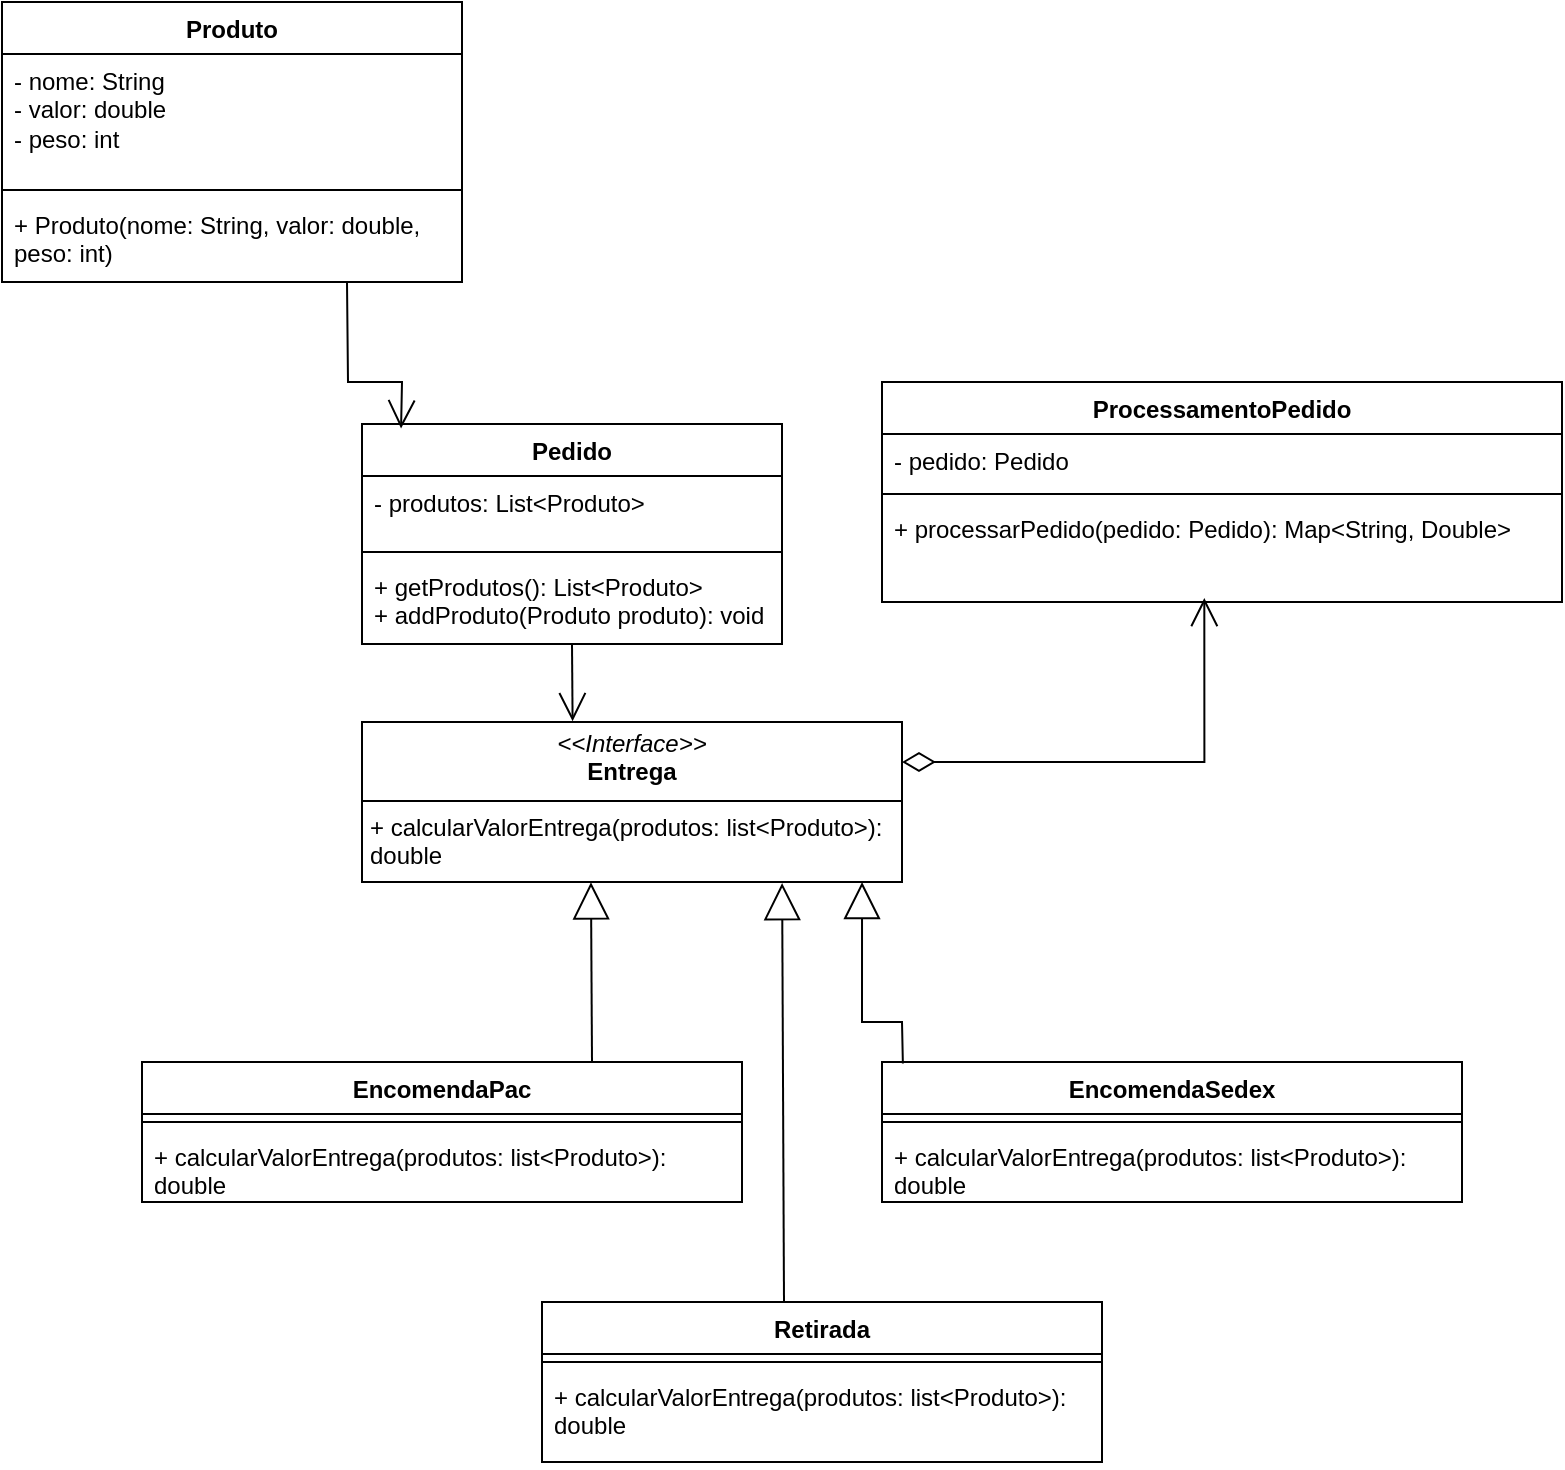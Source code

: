 <mxfile version="26.0.16">
  <diagram name="Página-1" id="5Hepe7qikAxfW_THESNY">
    <mxGraphModel dx="1395" dy="1812" grid="1" gridSize="10" guides="1" tooltips="1" connect="1" arrows="1" fold="1" page="1" pageScale="1" pageWidth="827" pageHeight="1169" math="0" shadow="0">
      <root>
        <mxCell id="0" />
        <mxCell id="1" parent="0" />
        <mxCell id="MhBcHHWA9VbJRby8NYYb-5" value="&lt;p style=&quot;margin:0px;margin-top:4px;text-align:center;&quot;&gt;&lt;i&gt;&amp;lt;&amp;lt;Interface&amp;gt;&amp;gt;&lt;/i&gt;&lt;br&gt;&lt;b&gt;Entrega&lt;/b&gt;&lt;/p&gt;&lt;hr size=&quot;1&quot; style=&quot;border-style:solid;&quot;&gt;&lt;p style=&quot;margin:0px;margin-left:4px;&quot;&gt;+ calcularValorEntrega(produtos: list&amp;lt;Produto&amp;gt;): double&lt;/p&gt;" style="verticalAlign=top;align=left;overflow=fill;html=1;whiteSpace=wrap;" vertex="1" parent="1">
          <mxGeometry x="180" y="320" width="270" height="80" as="geometry" />
        </mxCell>
        <mxCell id="MhBcHHWA9VbJRby8NYYb-6" value="EncomendaPac" style="swimlane;fontStyle=1;align=center;verticalAlign=top;childLayout=stackLayout;horizontal=1;startSize=26;horizontalStack=0;resizeParent=1;resizeParentMax=0;resizeLast=0;collapsible=1;marginBottom=0;whiteSpace=wrap;html=1;" vertex="1" parent="1">
          <mxGeometry x="70" y="490" width="300" height="70" as="geometry" />
        </mxCell>
        <mxCell id="MhBcHHWA9VbJRby8NYYb-8" value="" style="line;strokeWidth=1;fillColor=none;align=left;verticalAlign=middle;spacingTop=-1;spacingLeft=3;spacingRight=3;rotatable=0;labelPosition=right;points=[];portConstraint=eastwest;strokeColor=inherit;" vertex="1" parent="MhBcHHWA9VbJRby8NYYb-6">
          <mxGeometry y="26" width="300" height="8" as="geometry" />
        </mxCell>
        <mxCell id="MhBcHHWA9VbJRby8NYYb-9" value="+ calcularValorEntrega(produtos: list&amp;lt;Produto&amp;gt;): double" style="text;strokeColor=none;fillColor=none;align=left;verticalAlign=top;spacingLeft=4;spacingRight=4;overflow=hidden;rotatable=0;points=[[0,0.5],[1,0.5]];portConstraint=eastwest;whiteSpace=wrap;html=1;" vertex="1" parent="MhBcHHWA9VbJRby8NYYb-6">
          <mxGeometry y="34" width="300" height="36" as="geometry" />
        </mxCell>
        <mxCell id="MhBcHHWA9VbJRby8NYYb-10" value="EncomendaSedex" style="swimlane;fontStyle=1;align=center;verticalAlign=top;childLayout=stackLayout;horizontal=1;startSize=26;horizontalStack=0;resizeParent=1;resizeParentMax=0;resizeLast=0;collapsible=1;marginBottom=0;whiteSpace=wrap;html=1;" vertex="1" parent="1">
          <mxGeometry x="440" y="490" width="290" height="70" as="geometry" />
        </mxCell>
        <mxCell id="MhBcHHWA9VbJRby8NYYb-12" value="" style="line;strokeWidth=1;fillColor=none;align=left;verticalAlign=middle;spacingTop=-1;spacingLeft=3;spacingRight=3;rotatable=0;labelPosition=right;points=[];portConstraint=eastwest;strokeColor=inherit;" vertex="1" parent="MhBcHHWA9VbJRby8NYYb-10">
          <mxGeometry y="26" width="290" height="8" as="geometry" />
        </mxCell>
        <mxCell id="MhBcHHWA9VbJRby8NYYb-13" value="+ calcularValorEntrega(produtos: list&amp;lt;Produto&amp;gt;): double" style="text;strokeColor=none;fillColor=none;align=left;verticalAlign=top;spacingLeft=4;spacingRight=4;overflow=hidden;rotatable=0;points=[[0,0.5],[1,0.5]];portConstraint=eastwest;whiteSpace=wrap;html=1;" vertex="1" parent="MhBcHHWA9VbJRby8NYYb-10">
          <mxGeometry y="34" width="290" height="36" as="geometry" />
        </mxCell>
        <mxCell id="MhBcHHWA9VbJRby8NYYb-14" value="Retirada" style="swimlane;fontStyle=1;align=center;verticalAlign=top;childLayout=stackLayout;horizontal=1;startSize=26;horizontalStack=0;resizeParent=1;resizeParentMax=0;resizeLast=0;collapsible=1;marginBottom=0;whiteSpace=wrap;html=1;" vertex="1" parent="1">
          <mxGeometry x="270" y="610" width="280" height="80" as="geometry" />
        </mxCell>
        <mxCell id="MhBcHHWA9VbJRby8NYYb-16" value="" style="line;strokeWidth=1;fillColor=none;align=left;verticalAlign=middle;spacingTop=-1;spacingLeft=3;spacingRight=3;rotatable=0;labelPosition=right;points=[];portConstraint=eastwest;strokeColor=inherit;" vertex="1" parent="MhBcHHWA9VbJRby8NYYb-14">
          <mxGeometry y="26" width="280" height="8" as="geometry" />
        </mxCell>
        <mxCell id="MhBcHHWA9VbJRby8NYYb-17" value="+ calcularValorEntrega(produtos: list&amp;lt;Produto&amp;gt;): double" style="text;strokeColor=none;fillColor=none;align=left;verticalAlign=top;spacingLeft=4;spacingRight=4;overflow=hidden;rotatable=0;points=[[0,0.5],[1,0.5]];portConstraint=eastwest;whiteSpace=wrap;html=1;" vertex="1" parent="MhBcHHWA9VbJRby8NYYb-14">
          <mxGeometry y="34" width="280" height="46" as="geometry" />
        </mxCell>
        <mxCell id="MhBcHHWA9VbJRby8NYYb-19" value="Produto" style="swimlane;fontStyle=1;align=center;verticalAlign=top;childLayout=stackLayout;horizontal=1;startSize=26;horizontalStack=0;resizeParent=1;resizeParentMax=0;resizeLast=0;collapsible=1;marginBottom=0;whiteSpace=wrap;html=1;" vertex="1" parent="1">
          <mxGeometry y="-40" width="230" height="140" as="geometry" />
        </mxCell>
        <mxCell id="MhBcHHWA9VbJRby8NYYb-20" value="- nome: String&lt;div&gt;- valor: double&lt;/div&gt;&lt;div&gt;- peso: int&lt;/div&gt;" style="text;strokeColor=none;fillColor=none;align=left;verticalAlign=top;spacingLeft=4;spacingRight=4;overflow=hidden;rotatable=0;points=[[0,0.5],[1,0.5]];portConstraint=eastwest;whiteSpace=wrap;html=1;" vertex="1" parent="MhBcHHWA9VbJRby8NYYb-19">
          <mxGeometry y="26" width="230" height="64" as="geometry" />
        </mxCell>
        <mxCell id="MhBcHHWA9VbJRby8NYYb-21" value="" style="line;strokeWidth=1;fillColor=none;align=left;verticalAlign=middle;spacingTop=-1;spacingLeft=3;spacingRight=3;rotatable=0;labelPosition=right;points=[];portConstraint=eastwest;strokeColor=inherit;" vertex="1" parent="MhBcHHWA9VbJRby8NYYb-19">
          <mxGeometry y="90" width="230" height="8" as="geometry" />
        </mxCell>
        <mxCell id="MhBcHHWA9VbJRby8NYYb-41" value="+ Produto(nome: String, valor: double, peso: int)" style="text;strokeColor=none;fillColor=none;align=left;verticalAlign=top;spacingLeft=4;spacingRight=4;overflow=hidden;rotatable=0;points=[[0,0.5],[1,0.5]];portConstraint=eastwest;whiteSpace=wrap;html=1;" vertex="1" parent="MhBcHHWA9VbJRby8NYYb-19">
          <mxGeometry y="98" width="230" height="42" as="geometry" />
        </mxCell>
        <mxCell id="MhBcHHWA9VbJRby8NYYb-24" value="ProcessamentoPedido" style="swimlane;fontStyle=1;align=center;verticalAlign=top;childLayout=stackLayout;horizontal=1;startSize=26;horizontalStack=0;resizeParent=1;resizeParentMax=0;resizeLast=0;collapsible=1;marginBottom=0;whiteSpace=wrap;html=1;" vertex="1" parent="1">
          <mxGeometry x="440" y="150" width="340" height="110" as="geometry" />
        </mxCell>
        <mxCell id="MhBcHHWA9VbJRby8NYYb-25" value="- pedido: Pedido" style="text;strokeColor=none;fillColor=none;align=left;verticalAlign=top;spacingLeft=4;spacingRight=4;overflow=hidden;rotatable=0;points=[[0,0.5],[1,0.5]];portConstraint=eastwest;whiteSpace=wrap;html=1;" vertex="1" parent="MhBcHHWA9VbJRby8NYYb-24">
          <mxGeometry y="26" width="340" height="26" as="geometry" />
        </mxCell>
        <mxCell id="MhBcHHWA9VbJRby8NYYb-26" value="" style="line;strokeWidth=1;fillColor=none;align=left;verticalAlign=middle;spacingTop=-1;spacingLeft=3;spacingRight=3;rotatable=0;labelPosition=right;points=[];portConstraint=eastwest;strokeColor=inherit;" vertex="1" parent="MhBcHHWA9VbJRby8NYYb-24">
          <mxGeometry y="52" width="340" height="8" as="geometry" />
        </mxCell>
        <mxCell id="MhBcHHWA9VbJRby8NYYb-27" value="+ processarPedido(pedido: Pedido): Map&amp;lt;String, Double&amp;gt;" style="text;strokeColor=none;fillColor=none;align=left;verticalAlign=top;spacingLeft=4;spacingRight=4;overflow=hidden;rotatable=0;points=[[0,0.5],[1,0.5]];portConstraint=eastwest;whiteSpace=wrap;html=1;" vertex="1" parent="MhBcHHWA9VbJRby8NYYb-24">
          <mxGeometry y="60" width="340" height="50" as="geometry" />
        </mxCell>
        <mxCell id="MhBcHHWA9VbJRby8NYYb-28" value="Pedido" style="swimlane;fontStyle=1;align=center;verticalAlign=top;childLayout=stackLayout;horizontal=1;startSize=26;horizontalStack=0;resizeParent=1;resizeParentMax=0;resizeLast=0;collapsible=1;marginBottom=0;whiteSpace=wrap;html=1;" vertex="1" parent="1">
          <mxGeometry x="180" y="171" width="210" height="110" as="geometry" />
        </mxCell>
        <mxCell id="MhBcHHWA9VbJRby8NYYb-29" value="- produtos: List&amp;lt;Produto&amp;gt;" style="text;strokeColor=none;fillColor=none;align=left;verticalAlign=top;spacingLeft=4;spacingRight=4;overflow=hidden;rotatable=0;points=[[0,0.5],[1,0.5]];portConstraint=eastwest;whiteSpace=wrap;html=1;" vertex="1" parent="MhBcHHWA9VbJRby8NYYb-28">
          <mxGeometry y="26" width="210" height="34" as="geometry" />
        </mxCell>
        <mxCell id="MhBcHHWA9VbJRby8NYYb-30" value="" style="line;strokeWidth=1;fillColor=none;align=left;verticalAlign=middle;spacingTop=-1;spacingLeft=3;spacingRight=3;rotatable=0;labelPosition=right;points=[];portConstraint=eastwest;strokeColor=inherit;" vertex="1" parent="MhBcHHWA9VbJRby8NYYb-28">
          <mxGeometry y="60" width="210" height="8" as="geometry" />
        </mxCell>
        <mxCell id="MhBcHHWA9VbJRby8NYYb-42" value="+ getProdutos(): List&amp;lt;Produto&amp;gt;&lt;div&gt;+ addProduto(Produto produto): void&lt;/div&gt;" style="text;strokeColor=none;fillColor=none;align=left;verticalAlign=top;spacingLeft=4;spacingRight=4;overflow=hidden;rotatable=0;points=[[0,0.5],[1,0.5]];portConstraint=eastwest;whiteSpace=wrap;html=1;" vertex="1" parent="MhBcHHWA9VbJRby8NYYb-28">
          <mxGeometry y="68" width="210" height="42" as="geometry" />
        </mxCell>
        <mxCell id="MhBcHHWA9VbJRby8NYYb-32" value="&lt;div&gt;&lt;br&gt;&lt;/div&gt;&lt;div&gt;&lt;br&gt;&lt;/div&gt;" style="endArrow=open;html=1;endSize=12;startArrow=diamondThin;startSize=14;startFill=0;edgeStyle=orthogonalEdgeStyle;align=left;verticalAlign=bottom;rounded=0;entryX=0.474;entryY=0.96;entryDx=0;entryDy=0;entryPerimeter=0;" edge="1" parent="1" source="MhBcHHWA9VbJRby8NYYb-5" target="MhBcHHWA9VbJRby8NYYb-27">
          <mxGeometry x="-1" y="3" relative="1" as="geometry">
            <mxPoint x="674.9" y="306" as="sourcePoint" />
            <mxPoint x="560" y="394" as="targetPoint" />
            <Array as="points">
              <mxPoint x="601" y="340" />
            </Array>
          </mxGeometry>
        </mxCell>
        <mxCell id="MhBcHHWA9VbJRby8NYYb-36" value="" style="endArrow=block;endSize=16;endFill=0;html=1;rounded=0;exitX=0.75;exitY=0;exitDx=0;exitDy=0;entryX=0.424;entryY=1.002;entryDx=0;entryDy=0;entryPerimeter=0;" edge="1" parent="1" source="MhBcHHWA9VbJRby8NYYb-6" target="MhBcHHWA9VbJRby8NYYb-5">
          <mxGeometry x="0.004" width="160" relative="1" as="geometry">
            <mxPoint x="220" y="490" as="sourcePoint" />
            <mxPoint x="-1880" y="530" as="targetPoint" />
            <mxPoint as="offset" />
          </mxGeometry>
        </mxCell>
        <mxCell id="MhBcHHWA9VbJRby8NYYb-37" value="" style="endArrow=block;endSize=16;endFill=0;html=1;rounded=0;exitX=0.036;exitY=0.011;exitDx=0;exitDy=0;entryX=0.926;entryY=1;entryDx=0;entryDy=0;entryPerimeter=0;exitPerimeter=0;" edge="1" parent="1" source="MhBcHHWA9VbJRby8NYYb-10" target="MhBcHHWA9VbJRby8NYYb-5">
          <mxGeometry x="0.004" width="160" relative="1" as="geometry">
            <mxPoint x="451" y="495" as="sourcePoint" />
            <mxPoint x="440" y="440" as="targetPoint" />
            <mxPoint as="offset" />
            <Array as="points">
              <mxPoint x="450" y="470" />
              <mxPoint x="430" y="470" />
            </Array>
          </mxGeometry>
        </mxCell>
        <mxCell id="MhBcHHWA9VbJRby8NYYb-38" value="" style="endArrow=block;endSize=16;endFill=0;html=1;rounded=0;exitX=0.75;exitY=0;exitDx=0;exitDy=0;entryX=0.778;entryY=1.007;entryDx=0;entryDy=0;entryPerimeter=0;" edge="1" parent="1" target="MhBcHHWA9VbJRby8NYYb-5">
          <mxGeometry x="0.004" width="160" relative="1" as="geometry">
            <mxPoint x="391" y="610" as="sourcePoint" />
            <mxPoint x="390" y="540" as="targetPoint" />
            <mxPoint as="offset" />
          </mxGeometry>
        </mxCell>
        <mxCell id="MhBcHHWA9VbJRby8NYYb-39" value="" style="endArrow=open;endFill=1;endSize=12;html=1;rounded=0;exitX=0.75;exitY=1;exitDx=0;exitDy=0;entryX=0.093;entryY=0.02;entryDx=0;entryDy=0;entryPerimeter=0;" edge="1" parent="1" source="MhBcHHWA9VbJRby8NYYb-19" target="MhBcHHWA9VbJRby8NYYb-28">
          <mxGeometry width="160" relative="1" as="geometry">
            <mxPoint x="190" y="150" as="sourcePoint" />
            <mxPoint x="350" y="150" as="targetPoint" />
            <Array as="points">
              <mxPoint x="173" y="150" />
              <mxPoint x="200" y="150" />
            </Array>
          </mxGeometry>
        </mxCell>
        <mxCell id="MhBcHHWA9VbJRby8NYYb-40" value="" style="endArrow=open;endFill=1;endSize=12;html=1;rounded=0;exitX=0.5;exitY=1;exitDx=0;exitDy=0;entryX=0.39;entryY=-0.005;entryDx=0;entryDy=0;entryPerimeter=0;" edge="1" parent="1" source="MhBcHHWA9VbJRby8NYYb-28" target="MhBcHHWA9VbJRby8NYYb-5">
          <mxGeometry width="160" relative="1" as="geometry">
            <mxPoint x="240" y="260" as="sourcePoint" />
            <mxPoint x="260" y="280" as="targetPoint" />
          </mxGeometry>
        </mxCell>
      </root>
    </mxGraphModel>
  </diagram>
</mxfile>
